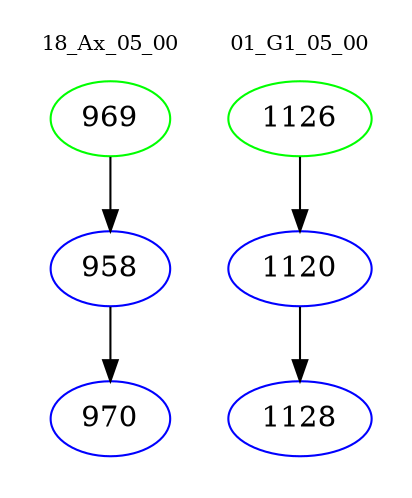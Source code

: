 digraph{
subgraph cluster_0 {
color = white
label = "18_Ax_05_00";
fontsize=10;
T0_969 [label="969", color="green"]
T0_969 -> T0_958 [color="black"]
T0_958 [label="958", color="blue"]
T0_958 -> T0_970 [color="black"]
T0_970 [label="970", color="blue"]
}
subgraph cluster_1 {
color = white
label = "01_G1_05_00";
fontsize=10;
T1_1126 [label="1126", color="green"]
T1_1126 -> T1_1120 [color="black"]
T1_1120 [label="1120", color="blue"]
T1_1120 -> T1_1128 [color="black"]
T1_1128 [label="1128", color="blue"]
}
}
